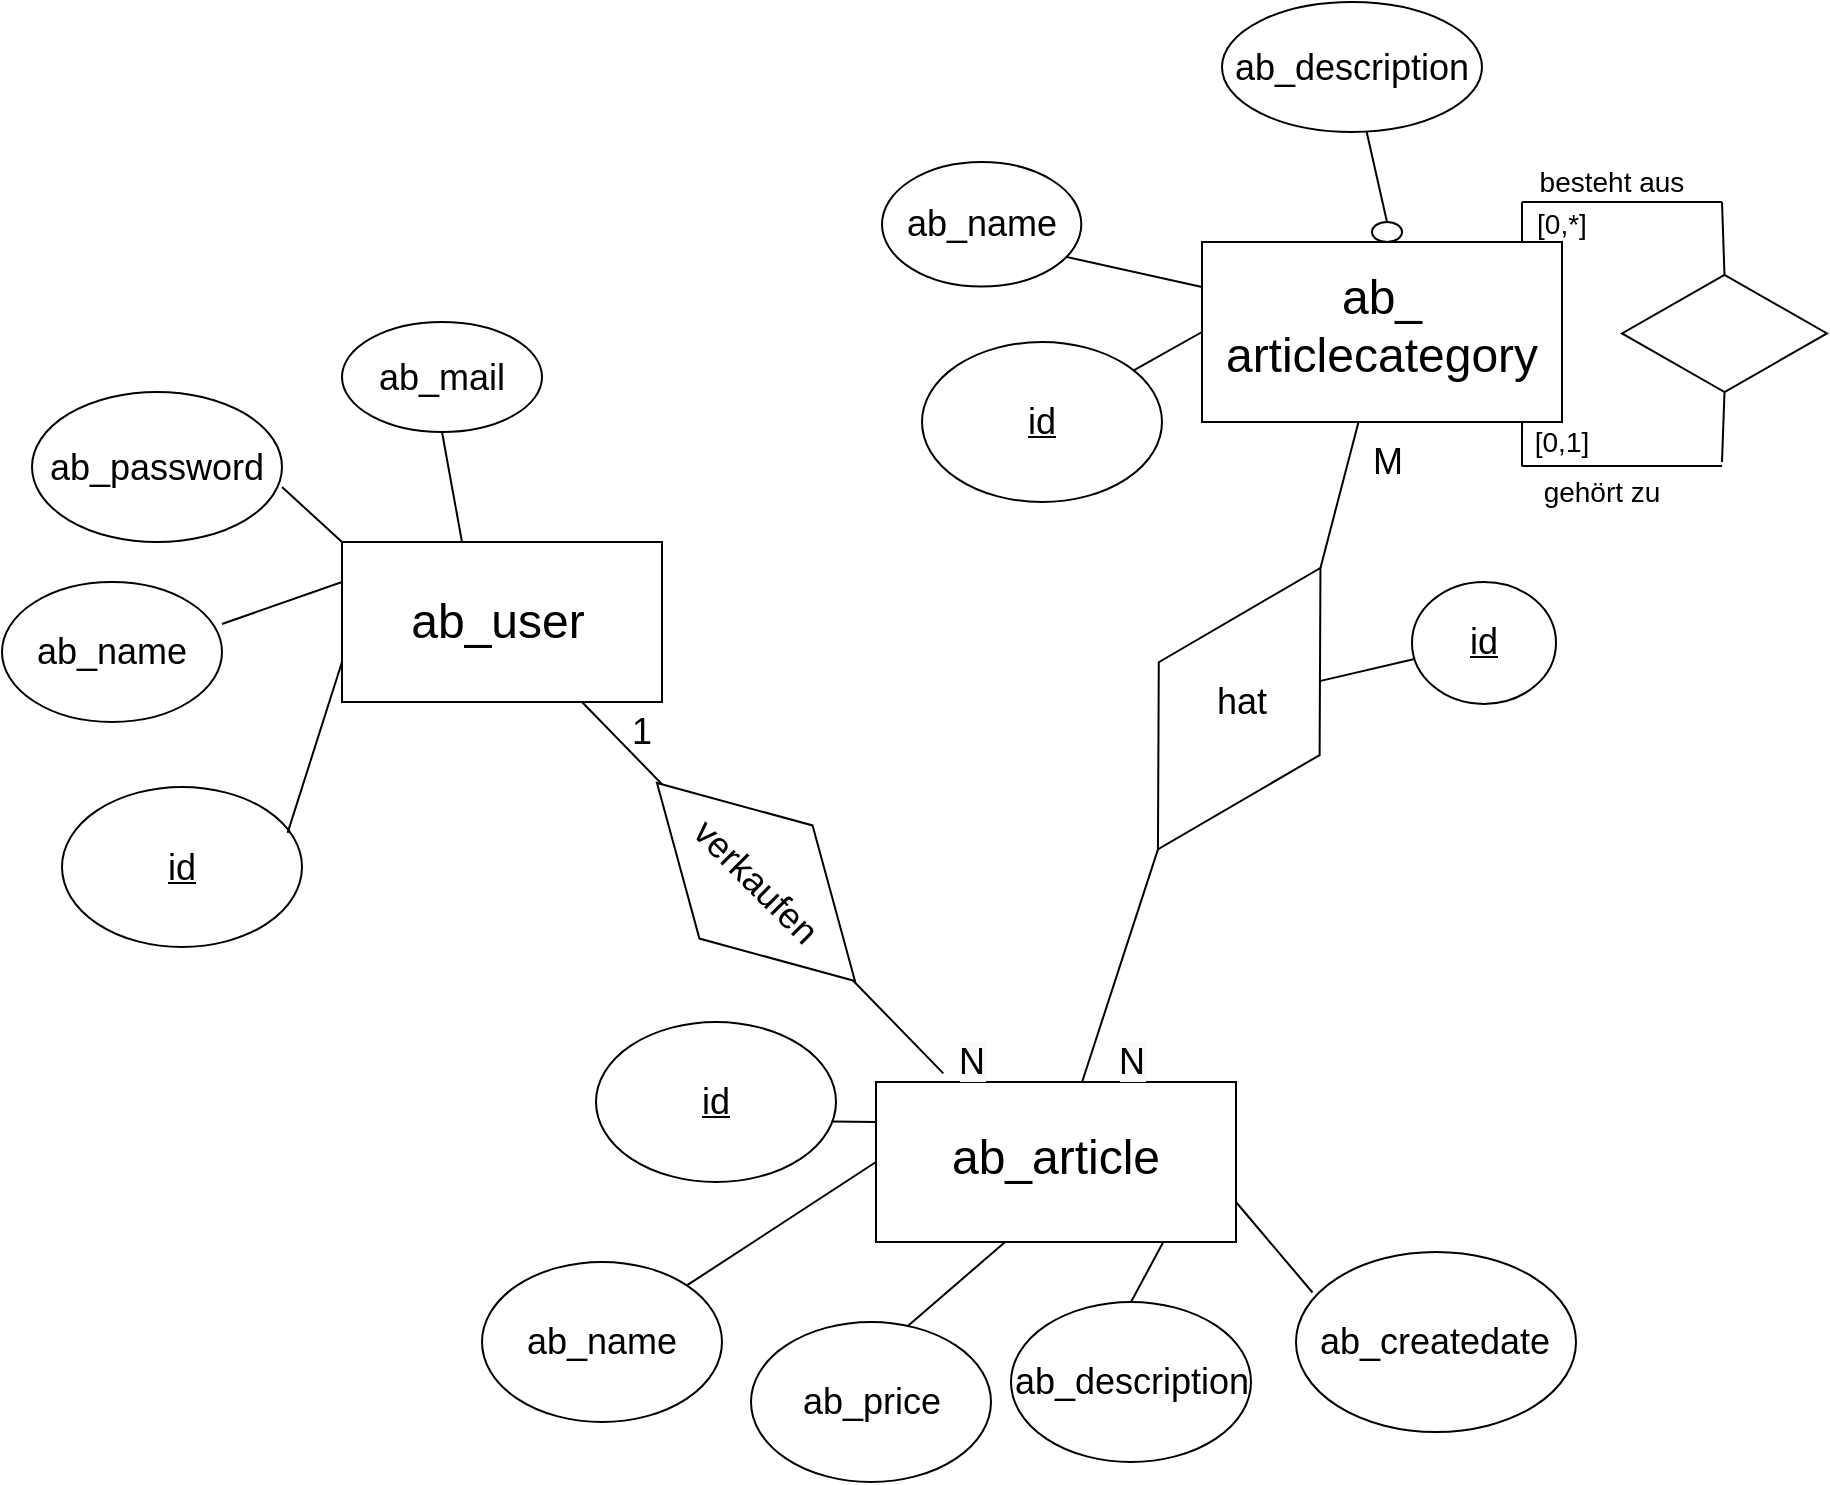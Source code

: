 <mxfile version="14.2.7" type="device"><diagram id="R2lEEEUBdFMjLlhIrx00" name="Page-1"><mxGraphModel dx="2333" dy="1883" grid="1" gridSize="10" guides="1" tooltips="1" connect="1" arrows="1" fold="1" page="1" pageScale="1" pageWidth="850" pageHeight="1100" math="0" shadow="0" extFonts="Permanent Marker^https://fonts.googleapis.com/css?family=Permanent+Marker"><root><mxCell id="0"/><mxCell id="1" parent="0"/><mxCell id="Okcm56Czux84VyeC6vHA-41" value="" style="ellipse;whiteSpace=wrap;html=1;" parent="1" vertex="1"><mxGeometry x="197" y="420" width="120" height="80" as="geometry"/></mxCell><mxCell id="Okcm56Czux84VyeC6vHA-1" value="" style="rounded=0;whiteSpace=wrap;html=1;" parent="1" vertex="1"><mxGeometry x="70" y="180" width="160" height="80" as="geometry"/></mxCell><mxCell id="Okcm56Czux84VyeC6vHA-35" value="&lt;font style=&quot;font-size: 24px&quot;&gt;ab_user&lt;/font&gt;" style="text;html=1;strokeColor=none;fillColor=none;align=center;verticalAlign=middle;whiteSpace=wrap;rounded=0;" parent="1" vertex="1"><mxGeometry x="102.5" y="210" width="90" height="20" as="geometry"/></mxCell><mxCell id="Okcm56Czux84VyeC6vHA-40" value="" style="group" parent="1" vertex="1" connectable="0"><mxGeometry x="197" y="420" width="120" height="80" as="geometry"/></mxCell><mxCell id="Okcm56Czux84VyeC6vHA-42" value="&lt;font style=&quot;font-size: 18px&quot;&gt;&lt;u&gt;id&lt;/u&gt;&lt;/font&gt;" style="text;html=1;strokeColor=none;fillColor=none;align=center;verticalAlign=middle;whiteSpace=wrap;rounded=0;" parent="Okcm56Czux84VyeC6vHA-40" vertex="1"><mxGeometry x="20" y="20" width="80" height="40" as="geometry"/></mxCell><mxCell id="Okcm56Czux84VyeC6vHA-77" value="" style="group" parent="1" vertex="1" connectable="0"><mxGeometry x="500" y="30" width="185" height="90" as="geometry"/></mxCell><mxCell id="Okcm56Czux84VyeC6vHA-78" value="" style="rounded=0;whiteSpace=wrap;html=1;" parent="Okcm56Czux84VyeC6vHA-77" vertex="1"><mxGeometry width="180" height="90" as="geometry"/></mxCell><mxCell id="Okcm56Czux84VyeC6vHA-79" value="&lt;font style=&quot;font-size: 24px&quot;&gt;ab_&lt;br&gt;articlecategory&lt;/font&gt;" style="text;html=1;strokeColor=none;fillColor=none;align=center;verticalAlign=middle;whiteSpace=wrap;rounded=0;" parent="Okcm56Czux84VyeC6vHA-77" vertex="1"><mxGeometry x="45" y="22.5" width="90" height="39.375" as="geometry"/></mxCell><mxCell id="Okcm56Czux84VyeC6vHA-93" value="" style="endArrow=none;html=1;exitX=1;exitY=0.25;exitDx=0;exitDy=0;entryX=0;entryY=0.25;entryDx=0;entryDy=0;" parent="1" source="Okcm56Czux84VyeC6vHA-34" target="Okcm56Czux84VyeC6vHA-1" edge="1"><mxGeometry width="50" height="50" relative="1" as="geometry"><mxPoint x="-5" y="215" as="sourcePoint"/><mxPoint x="35.84" y="172.36" as="targetPoint"/></mxGeometry></mxCell><mxCell id="Okcm56Czux84VyeC6vHA-110" value="" style="endArrow=none;html=1;exitX=0.983;exitY=0.622;exitDx=0;exitDy=0;entryX=0;entryY=0.25;entryDx=0;entryDy=0;exitPerimeter=0;" parent="1" source="Okcm56Czux84VyeC6vHA-41" target="Okcm56Czux84VyeC6vHA-124" edge="1"><mxGeometry width="50" height="50" relative="1" as="geometry"><mxPoint x="637" y="200" as="sourcePoint"/><mxPoint x="687" y="150" as="targetPoint"/></mxGeometry></mxCell><mxCell id="Okcm56Czux84VyeC6vHA-111" value="" style="ellipse;whiteSpace=wrap;html=1;" parent="1" vertex="1"><mxGeometry x="274.5" y="570" width="120" height="80" as="geometry"/></mxCell><mxCell id="Okcm56Czux84VyeC6vHA-112" value="" style="group" parent="1" vertex="1" connectable="0"><mxGeometry x="274.5" y="570" width="120" height="80" as="geometry"/></mxCell><mxCell id="Okcm56Czux84VyeC6vHA-113" value="&lt;font style=&quot;font-size: 18px&quot;&gt;ab_price&lt;/font&gt;" style="text;html=1;strokeColor=none;fillColor=none;align=center;verticalAlign=middle;whiteSpace=wrap;rounded=0;" parent="Okcm56Czux84VyeC6vHA-112" vertex="1"><mxGeometry x="20" y="20" width="80" height="40" as="geometry"/></mxCell><mxCell id="Okcm56Czux84VyeC6vHA-114" value="" style="ellipse;whiteSpace=wrap;html=1;" parent="1" vertex="1"><mxGeometry x="404.5" y="560" width="120" height="80" as="geometry"/></mxCell><mxCell id="Okcm56Czux84VyeC6vHA-115" value="" style="group" parent="1" vertex="1" connectable="0"><mxGeometry x="404.5" y="560" width="120" height="80" as="geometry"/></mxCell><mxCell id="Okcm56Czux84VyeC6vHA-116" value="&lt;span style=&quot;font-size: 18px&quot;&gt;ab_description&lt;/span&gt;" style="text;html=1;strokeColor=none;fillColor=none;align=center;verticalAlign=middle;whiteSpace=wrap;rounded=0;" parent="Okcm56Czux84VyeC6vHA-115" vertex="1"><mxGeometry x="20" y="20" width="80" height="40" as="geometry"/></mxCell><mxCell id="Okcm56Czux84VyeC6vHA-132" value="" style="endArrow=none;html=1;exitX=0.5;exitY=0;exitDx=0;exitDy=0;" parent="Okcm56Czux84VyeC6vHA-115" source="Okcm56Czux84VyeC6vHA-114" edge="1"><mxGeometry width="50" height="50" relative="1" as="geometry"><mxPoint x="-17.504" y="29.996" as="sourcePoint"/><mxPoint x="77.07" y="-31.72" as="targetPoint"/></mxGeometry></mxCell><mxCell id="Okcm56Czux84VyeC6vHA-120" value="" style="ellipse;whiteSpace=wrap;html=1;" parent="1" vertex="1"><mxGeometry x="140" y="540" width="120" height="80" as="geometry"/></mxCell><mxCell id="Okcm56Czux84VyeC6vHA-121" value="" style="group" parent="1" vertex="1" connectable="0"><mxGeometry x="140" y="540" width="120" height="80" as="geometry"/></mxCell><mxCell id="Okcm56Czux84VyeC6vHA-122" value="&lt;span style=&quot;font-size: 18px&quot;&gt;ab_name&lt;/span&gt;" style="text;html=1;strokeColor=none;fillColor=none;align=center;verticalAlign=middle;whiteSpace=wrap;rounded=0;" parent="Okcm56Czux84VyeC6vHA-121" vertex="1"><mxGeometry x="20" y="20" width="80" height="40" as="geometry"/></mxCell><mxCell id="Okcm56Czux84VyeC6vHA-123" value="" style="group" parent="1" vertex="1" connectable="0"><mxGeometry x="347" y="450" width="170" height="80" as="geometry"/></mxCell><mxCell id="Okcm56Czux84VyeC6vHA-124" value="" style="rounded=0;whiteSpace=wrap;html=1;" parent="Okcm56Czux84VyeC6vHA-123" vertex="1"><mxGeometry x="-10" width="180" height="80" as="geometry"/></mxCell><mxCell id="Okcm56Czux84VyeC6vHA-125" value="&lt;font style=&quot;font-size: 24px&quot;&gt;ab_article&lt;/font&gt;" style="text;html=1;strokeColor=none;fillColor=none;align=center;verticalAlign=middle;whiteSpace=wrap;rounded=0;" parent="Okcm56Czux84VyeC6vHA-123" vertex="1"><mxGeometry x="40" y="20" width="80" height="35" as="geometry"/></mxCell><mxCell id="Okcm56Czux84VyeC6vHA-127" value="" style="endArrow=none;html=1;exitX=1;exitY=0;exitDx=0;exitDy=0;" parent="1" source="Okcm56Czux84VyeC6vHA-120" edge="1"><mxGeometry width="50" height="50" relative="1" as="geometry"><mxPoint x="277" y="520" as="sourcePoint"/><mxPoint x="337" y="490" as="targetPoint"/></mxGeometry></mxCell><mxCell id="Okcm56Czux84VyeC6vHA-131" value="" style="endArrow=none;html=1;exitX=0.651;exitY=0.028;exitDx=0;exitDy=0;exitPerimeter=0;" parent="1" source="Okcm56Czux84VyeC6vHA-111" edge="1"><mxGeometry width="50" height="50" relative="1" as="geometry"><mxPoint x="306.996" y="591.716" as="sourcePoint"/><mxPoint x="401.57" y="530" as="targetPoint"/></mxGeometry></mxCell><mxCell id="Okcm56Czux84VyeC6vHA-144" value="" style="endArrow=none;html=1;exitX=0;exitY=0.5;exitDx=0;exitDy=0;" parent="1" source="Okcm56Czux84VyeC6vHA-170" target="Okcm56Czux84VyeC6vHA-78" edge="1"><mxGeometry width="50" height="50" relative="1" as="geometry"><mxPoint x="500" y="280" as="sourcePoint"/><mxPoint x="650" y="210" as="targetPoint"/></mxGeometry></mxCell><mxCell id="Okcm56Czux84VyeC6vHA-146" value="" style="endArrow=none;html=1;exitX=0;exitY=0.25;exitDx=0;exitDy=0;entryX=1;entryY=0.75;entryDx=0;entryDy=0;" parent="1" source="Okcm56Czux84VyeC6vHA-78" target="jJjJxsA4aJJP4LIh-XQ4-11" edge="1"><mxGeometry width="50" height="50" relative="1" as="geometry"><mxPoint x="510" y="30" as="sourcePoint"/><mxPoint x="476.558" y="50.459" as="targetPoint"/></mxGeometry></mxCell><mxCell id="Okcm56Czux84VyeC6vHA-171" value="" style="endArrow=none;html=1;exitX=0.187;exitY=-0.054;exitDx=0;exitDy=0;exitPerimeter=0;entryX=0.75;entryY=1;entryDx=0;entryDy=0;" parent="1" target="Okcm56Czux84VyeC6vHA-1" edge="1" source="Okcm56Czux84VyeC6vHA-124"><mxGeometry width="50" height="50" relative="1" as="geometry"><mxPoint x="380" y="420" as="sourcePoint"/><mxPoint x="190" y="330" as="targetPoint"/></mxGeometry></mxCell><mxCell id="BF8QCeDsRPQPLbj_A7F0-4" value="" style="group" parent="1" vertex="1" connectable="0"><mxGeometry x="360" y="80" width="120" height="80" as="geometry"/></mxCell><mxCell id="BF8QCeDsRPQPLbj_A7F0-5" value="" style="ellipse;whiteSpace=wrap;html=1;" parent="BF8QCeDsRPQPLbj_A7F0-4" vertex="1"><mxGeometry width="120" height="80" as="geometry"/></mxCell><mxCell id="BF8QCeDsRPQPLbj_A7F0-6" value="&lt;font style=&quot;font-size: 18px&quot;&gt;&lt;u&gt;id&lt;/u&gt;&lt;/font&gt;" style="text;html=1;strokeColor=none;fillColor=none;align=center;verticalAlign=middle;whiteSpace=wrap;rounded=0;" parent="BF8QCeDsRPQPLbj_A7F0-4" vertex="1"><mxGeometry x="20" y="20" width="80" height="40" as="geometry"/></mxCell><mxCell id="BF8QCeDsRPQPLbj_A7F0-8" value="" style="endArrow=none;html=1;entryX=0;entryY=0.5;entryDx=0;entryDy=0;" parent="1" source="BF8QCeDsRPQPLbj_A7F0-5" target="Okcm56Czux84VyeC6vHA-78" edge="1"><mxGeometry width="50" height="50" relative="1" as="geometry"><mxPoint x="357.103" y="58.901" as="sourcePoint"/><mxPoint x="425" y="70" as="targetPoint"/><Array as="points"/></mxGeometry></mxCell><mxCell id="jJjJxsA4aJJP4LIh-XQ4-20" value="" style="endArrow=none;html=1;entryX=1;entryY=0;entryDx=0;entryDy=0;" edge="1" parent="1" target="Okcm56Czux84VyeC6vHA-78"><mxGeometry width="50" height="50" relative="1" as="geometry"><mxPoint x="680.128" y="29.743" as="sourcePoint"/><mxPoint x="784.235" y="-4.761" as="targetPoint"/></mxGeometry></mxCell><mxCell id="jJjJxsA4aJJP4LIh-XQ4-22" value="" style="group" vertex="1" connectable="0" parent="1"><mxGeometry x="-70" y="302.5" width="120" height="80" as="geometry"/></mxCell><mxCell id="Okcm56Czux84VyeC6vHA-18" value="" style="ellipse;whiteSpace=wrap;html=1;" parent="jJjJxsA4aJJP4LIh-XQ4-22" vertex="1"><mxGeometry width="120" height="80" as="geometry"/></mxCell><mxCell id="jJjJxsA4aJJP4LIh-XQ4-21" value="" style="group" vertex="1" connectable="0" parent="jJjJxsA4aJJP4LIh-XQ4-22"><mxGeometry x="20" y="20" width="80" height="40" as="geometry"/></mxCell><mxCell id="Okcm56Czux84VyeC6vHA-29" value="&lt;font style=&quot;font-size: 18px&quot;&gt;&lt;u&gt;id&lt;/u&gt;&lt;/font&gt;" style="text;html=1;strokeColor=none;fillColor=none;align=center;verticalAlign=middle;whiteSpace=wrap;rounded=0;" parent="jJjJxsA4aJJP4LIh-XQ4-21" vertex="1"><mxGeometry width="80" height="40" as="geometry"/></mxCell><mxCell id="Okcm56Czux84VyeC6vHA-98" value="" style="endArrow=none;html=1;exitX=0.94;exitY=0.287;exitDx=0;exitDy=0;entryX=0;entryY=0.75;entryDx=0;entryDy=0;exitPerimeter=0;" parent="1" source="Okcm56Czux84VyeC6vHA-18" target="Okcm56Czux84VyeC6vHA-1" edge="1"><mxGeometry width="50" height="50" relative="1" as="geometry"><mxPoint x="-30" y="240" as="sourcePoint"/><mxPoint x="20" y="215" as="targetPoint"/></mxGeometry></mxCell><mxCell id="jJjJxsA4aJJP4LIh-XQ4-23" value="" style="group" vertex="1" connectable="0" parent="1"><mxGeometry x="-100" y="200" width="110" height="70" as="geometry"/></mxCell><mxCell id="Okcm56Czux84VyeC6vHA-22" value="" style="ellipse;whiteSpace=wrap;html=1;" parent="jJjJxsA4aJJP4LIh-XQ4-23" vertex="1"><mxGeometry width="110" height="70" as="geometry"/></mxCell><mxCell id="Okcm56Czux84VyeC6vHA-34" value="&lt;font style=&quot;font-size: 18px&quot;&gt;ab_name&lt;/font&gt;" style="text;html=1;strokeColor=none;fillColor=none;align=center;verticalAlign=middle;whiteSpace=wrap;rounded=0;" parent="jJjJxsA4aJJP4LIh-XQ4-23" vertex="1"><mxGeometry y="7" width="110" height="56" as="geometry"/></mxCell><mxCell id="jJjJxsA4aJJP4LIh-XQ4-24" value="" style="group" vertex="1" connectable="0" parent="1"><mxGeometry x="-85" y="105" width="155.29" height="75" as="geometry"/></mxCell><mxCell id="Okcm56Czux84VyeC6vHA-20" value="" style="ellipse;whiteSpace=wrap;html=1;" parent="jJjJxsA4aJJP4LIh-XQ4-24" vertex="1"><mxGeometry width="124.997" height="75" as="geometry"/></mxCell><mxCell id="Okcm56Czux84VyeC6vHA-27" value="&lt;span style=&quot;font-size: 18px&quot;&gt;ab_password&lt;/span&gt;" style="text;html=1;strokeColor=none;fillColor=none;align=center;verticalAlign=middle;whiteSpace=wrap;rounded=0;" parent="jJjJxsA4aJJP4LIh-XQ4-24" vertex="1"><mxGeometry x="18.75" y="21.875" width="87.498" height="31.25" as="geometry"/></mxCell><mxCell id="Okcm56Czux84VyeC6vHA-99" value="" style="endArrow=none;html=1;" parent="jJjJxsA4aJJP4LIh-XQ4-24" edge="1"><mxGeometry width="50" height="50" relative="1" as="geometry"><mxPoint x="124.997" y="47.5" as="sourcePoint"/><mxPoint x="155" y="75" as="targetPoint"/></mxGeometry></mxCell><mxCell id="jJjJxsA4aJJP4LIh-XQ4-28" value="" style="group" vertex="1" connectable="0" parent="1"><mxGeometry x="70" y="70" width="100" height="95" as="geometry"/></mxCell><mxCell id="jJjJxsA4aJJP4LIh-XQ4-27" value="" style="group" vertex="1" connectable="0" parent="jJjJxsA4aJJP4LIh-XQ4-28"><mxGeometry width="100" height="55" as="geometry"/></mxCell><mxCell id="Okcm56Czux84VyeC6vHA-7" value="" style="ellipse;whiteSpace=wrap;html=1;" parent="jJjJxsA4aJJP4LIh-XQ4-27" vertex="1"><mxGeometry width="100" height="55" as="geometry"/></mxCell><mxCell id="Okcm56Czux84VyeC6vHA-30" value="&lt;font style=&quot;font-size: 18px&quot;&gt;ab_mail&lt;/font&gt;" style="text;html=1;strokeColor=none;fillColor=none;align=center;verticalAlign=middle;whiteSpace=wrap;rounded=0;" parent="jJjJxsA4aJJP4LIh-XQ4-27" vertex="1"><mxGeometry x="10" y="7.5" width="80" height="40" as="geometry"/></mxCell><mxCell id="Okcm56Czux84VyeC6vHA-94" value="" style="endArrow=none;html=1;exitX=0.5;exitY=1;exitDx=0;exitDy=0;entryX=0.375;entryY=0;entryDx=0;entryDy=0;entryPerimeter=0;" parent="1" target="Okcm56Czux84VyeC6vHA-1" edge="1" source="Okcm56Czux84VyeC6vHA-7"><mxGeometry width="50" height="50" relative="1" as="geometry"><mxPoint x="138" y="125" as="sourcePoint"/><mxPoint x="168" y="165" as="targetPoint"/></mxGeometry></mxCell><mxCell id="jJjJxsA4aJJP4LIh-XQ4-29" value="" style="group" vertex="1" connectable="0" parent="1"><mxGeometry x="547" y="535" width="140" height="90" as="geometry"/></mxCell><mxCell id="jJjJxsA4aJJP4LIh-XQ4-3" value="" style="ellipse;whiteSpace=wrap;html=1;" vertex="1" parent="jJjJxsA4aJJP4LIh-XQ4-29"><mxGeometry width="140" height="90" as="geometry"/></mxCell><mxCell id="jJjJxsA4aJJP4LIh-XQ4-1" value="&lt;font style=&quot;font-size: 18px&quot;&gt;ab_createdate&lt;/font&gt;" style="text;html=1;strokeColor=none;fillColor=none;align=center;verticalAlign=middle;whiteSpace=wrap;rounded=0;" vertex="1" parent="jJjJxsA4aJJP4LIh-XQ4-29"><mxGeometry x="23.333" y="22.5" width="93.333" height="45" as="geometry"/></mxCell><mxCell id="jJjJxsA4aJJP4LIh-XQ4-30" value="" style="endArrow=none;html=1;exitX=1;exitY=0.75;exitDx=0;exitDy=0;entryX=0.059;entryY=0.225;entryDx=0;entryDy=0;entryPerimeter=0;" edge="1" parent="1" source="Okcm56Czux84VyeC6vHA-124" target="jJjJxsA4aJJP4LIh-XQ4-3"><mxGeometry width="50" height="50" relative="1" as="geometry"><mxPoint x="437" y="460" as="sourcePoint"/><mxPoint x="371" y="420" as="targetPoint"/></mxGeometry></mxCell><mxCell id="jJjJxsA4aJJP4LIh-XQ4-31" value="" style="group" vertex="1" connectable="0" parent="1"><mxGeometry x="510" y="-90" width="130" height="65" as="geometry"/></mxCell><mxCell id="jJjJxsA4aJJP4LIh-XQ4-4" value="" style="ellipse;whiteSpace=wrap;html=1;" vertex="1" parent="jJjJxsA4aJJP4LIh-XQ4-31"><mxGeometry width="130" height="65" as="geometry"/></mxCell><mxCell id="jJjJxsA4aJJP4LIh-XQ4-10" value="&lt;font style=&quot;font-size: 18px&quot;&gt;ab_description&lt;/font&gt;" style="text;html=1;strokeColor=none;fillColor=none;align=center;verticalAlign=middle;whiteSpace=wrap;rounded=0;" vertex="1" parent="jJjJxsA4aJJP4LIh-XQ4-31"><mxGeometry x="13" y="8.864" width="104" height="47.273" as="geometry"/></mxCell><mxCell id="jJjJxsA4aJJP4LIh-XQ4-33" value="" style="group" vertex="1" connectable="0" parent="1"><mxGeometry x="340" y="-10" width="99.65" height="62.28" as="geometry"/></mxCell><mxCell id="jJjJxsA4aJJP4LIh-XQ4-7" value="" style="ellipse;whiteSpace=wrap;html=1;" vertex="1" parent="jJjJxsA4aJJP4LIh-XQ4-33"><mxGeometry width="99.65" height="62.28" as="geometry"/></mxCell><mxCell id="jJjJxsA4aJJP4LIh-XQ4-11" value="&lt;font style=&quot;font-size: 18px&quot;&gt;ab_name&lt;/font&gt;" style="text;html=1;strokeColor=none;fillColor=none;align=center;verticalAlign=middle;whiteSpace=wrap;rounded=0;" vertex="1" parent="jJjJxsA4aJJP4LIh-XQ4-33"><mxGeometry x="25.35" y="6.14" width="49.65" height="50" as="geometry"/></mxCell><mxCell id="jJjJxsA4aJJP4LIh-XQ4-41" value="" style="endArrow=none;html=1;entryX=0.5;entryY=0;entryDx=0;entryDy=0;" edge="1" parent="1" source="jJjJxsA4aJJP4LIh-XQ4-4" target="jJjJxsA4aJJP4LIh-XQ4-42"><mxGeometry width="50" height="50" relative="1" as="geometry"><mxPoint x="580" y="-22" as="sourcePoint"/><mxPoint x="597.7" y="10.63" as="targetPoint"/></mxGeometry></mxCell><mxCell id="jJjJxsA4aJJP4LIh-XQ4-42" value="" style="ellipse;whiteSpace=wrap;html=1;" vertex="1" parent="1"><mxGeometry x="585" y="20" width="15" height="10" as="geometry"/></mxCell><mxCell id="jJjJxsA4aJJP4LIh-XQ4-43" value="&lt;font style=&quot;font-size: 18px&quot;&gt;verkaufen&lt;/font&gt;" style="rhombus;whiteSpace=wrap;html=1;rotation=45;" vertex="1" parent="1"><mxGeometry x="207" y="310" width="140" height="80" as="geometry"/></mxCell><mxCell id="jJjJxsA4aJJP4LIh-XQ4-44" value="&lt;font style=&quot;font-size: 18px&quot;&gt;1&lt;/font&gt;" style="text;html=1;strokeColor=none;fillColor=none;align=center;verticalAlign=middle;whiteSpace=wrap;rounded=0;" vertex="1" parent="1"><mxGeometry x="200" y="265" width="40" height="20" as="geometry"/></mxCell><mxCell id="jJjJxsA4aJJP4LIh-XQ4-45" value="&#10;&#10;&lt;span style=&quot;color: rgb(0, 0, 0); font-family: helvetica; font-size: 18px; font-style: normal; font-weight: 400; letter-spacing: normal; text-align: center; text-indent: 0px; text-transform: none; word-spacing: 0px; background-color: rgb(248, 249, 250); display: inline; float: none;&quot;&gt;N&lt;/span&gt;&#10;&#10;" style="text;html=1;strokeColor=none;fillColor=none;align=center;verticalAlign=middle;whiteSpace=wrap;rounded=0;" vertex="1" parent="1"><mxGeometry x="364.5" y="430" width="40" height="20" as="geometry"/></mxCell><mxCell id="jJjJxsA4aJJP4LIh-XQ4-48" value="" style="endArrow=none;html=1;entryX=1;entryY=0.5;entryDx=0;entryDy=0;" edge="1" parent="1" source="Okcm56Czux84VyeC6vHA-124" target="Okcm56Czux84VyeC6vHA-170"><mxGeometry width="50" height="50" relative="1" as="geometry"><mxPoint x="430" y="410" as="sourcePoint"/><mxPoint x="696.48" y="420.0" as="targetPoint"/></mxGeometry></mxCell><mxCell id="Okcm56Czux84VyeC6vHA-170" value="" style="rhombus;whiteSpace=wrap;html=1;rotation=120;" parent="1" vertex="1"><mxGeometry x="437.35" y="216.89" width="162.5" height="92.86" as="geometry"/></mxCell><mxCell id="jJjJxsA4aJJP4LIh-XQ4-51" value="&#10;&#10;&lt;span style=&quot;color: rgb(0, 0, 0); font-family: helvetica; font-size: 18px; font-style: normal; font-weight: 400; letter-spacing: normal; text-align: center; text-indent: 0px; text-transform: none; word-spacing: 0px; background-color: rgb(248, 249, 250); display: inline; float: none;&quot;&gt;N&lt;/span&gt;&#10;&#10;" style="text;html=1;strokeColor=none;fillColor=none;align=center;verticalAlign=middle;whiteSpace=wrap;rounded=0;" vertex="1" parent="1"><mxGeometry x="444.5" y="430" width="40" height="20" as="geometry"/></mxCell><mxCell id="jJjJxsA4aJJP4LIh-XQ4-52" value="&lt;font style=&quot;font-size: 18px&quot;&gt;M&lt;/font&gt;" style="text;html=1;strokeColor=none;fillColor=none;align=center;verticalAlign=middle;whiteSpace=wrap;rounded=0;" vertex="1" parent="1"><mxGeometry x="572.5" y="130" width="40" height="20" as="geometry"/></mxCell><mxCell id="jJjJxsA4aJJP4LIh-XQ4-54" value="&lt;font style=&quot;font-size: 18px&quot;&gt;hat&lt;/font&gt;" style="text;html=1;strokeColor=none;fillColor=none;align=center;verticalAlign=middle;whiteSpace=wrap;rounded=0;" vertex="1" parent="1"><mxGeometry x="500" y="250" width="40" height="20" as="geometry"/></mxCell><mxCell id="jJjJxsA4aJJP4LIh-XQ4-55" value="" style="group" vertex="1" connectable="0" parent="1"><mxGeometry x="557" y="200" width="120" height="80" as="geometry"/></mxCell><mxCell id="Okcm56Czux84VyeC6vHA-46" value="" style="group" parent="jJjJxsA4aJJP4LIh-XQ4-55" vertex="1" connectable="0"><mxGeometry x="48" width="72" height="60.952" as="geometry"/></mxCell><mxCell id="Okcm56Czux84VyeC6vHA-47" value="" style="ellipse;whiteSpace=wrap;html=1;" parent="Okcm56Czux84VyeC6vHA-46" vertex="1"><mxGeometry width="72" height="60.952" as="geometry"/></mxCell><mxCell id="Okcm56Czux84VyeC6vHA-48" value="&lt;font style=&quot;font-size: 18px&quot;&gt;&lt;u&gt;id&lt;/u&gt;&lt;/font&gt;" style="text;html=1;strokeColor=none;fillColor=none;align=center;verticalAlign=middle;whiteSpace=wrap;rounded=0;" parent="Okcm56Czux84VyeC6vHA-46" vertex="1"><mxGeometry x="12" y="15.238" width="48" height="30.476" as="geometry"/></mxCell><mxCell id="jJjJxsA4aJJP4LIh-XQ4-58" value="" style="endArrow=none;html=1;" edge="1" parent="1"><mxGeometry width="50" height="50" relative="1" as="geometry"><mxPoint x="760" y="142" as="sourcePoint"/><mxPoint x="660" y="142" as="targetPoint"/></mxGeometry></mxCell><mxCell id="jJjJxsA4aJJP4LIh-XQ4-59" value="" style="rhombus;whiteSpace=wrap;html=1;rotation=-180;" vertex="1" parent="1"><mxGeometry x="710" y="46.43" width="102.5" height="58.57" as="geometry"/></mxCell><mxCell id="jJjJxsA4aJJP4LIh-XQ4-60" value="" style="endArrow=none;html=1;" edge="1" parent="1"><mxGeometry width="50" height="50" relative="1" as="geometry"><mxPoint x="760" y="10" as="sourcePoint"/><mxPoint x="660" y="10" as="targetPoint"/></mxGeometry></mxCell><mxCell id="jJjJxsA4aJJP4LIh-XQ4-61" value="" style="endArrow=none;html=1;exitX=0.5;exitY=1;exitDx=0;exitDy=0;" edge="1" parent="1" source="jJjJxsA4aJJP4LIh-XQ4-59"><mxGeometry width="50" height="50" relative="1" as="geometry"><mxPoint x="760" y="50" as="sourcePoint"/><mxPoint x="760" y="10" as="targetPoint"/></mxGeometry></mxCell><mxCell id="jJjJxsA4aJJP4LIh-XQ4-63" value="&lt;font style=&quot;font-size: 14px&quot;&gt;gehört zu&lt;/font&gt;" style="text;html=1;strokeColor=none;fillColor=none;align=center;verticalAlign=middle;whiteSpace=wrap;rounded=0;" vertex="1" parent="1"><mxGeometry x="660" y="145" width="80" height="20" as="geometry"/></mxCell><mxCell id="jJjJxsA4aJJP4LIh-XQ4-64" value="&lt;font style=&quot;font-size: 14px&quot;&gt;[0,*]&lt;/font&gt;" style="text;html=1;strokeColor=none;fillColor=none;align=center;verticalAlign=middle;whiteSpace=wrap;rounded=0;" vertex="1" parent="1"><mxGeometry x="660" y="11.14" width="40" height="20" as="geometry"/></mxCell><mxCell id="jJjJxsA4aJJP4LIh-XQ4-65" value="&lt;font style=&quot;font-size: 14px&quot;&gt;[0,1]&lt;/font&gt;" style="text;html=1;strokeColor=none;fillColor=none;align=center;verticalAlign=middle;whiteSpace=wrap;rounded=0;" vertex="1" parent="1"><mxGeometry x="660" y="120.0" width="40" height="20" as="geometry"/></mxCell><mxCell id="jJjJxsA4aJJP4LIh-XQ4-68" value="" style="endArrow=none;html=1;exitX=0.5;exitY=0;exitDx=0;exitDy=0;" edge="1" parent="1" source="jJjJxsA4aJJP4LIh-XQ4-59"><mxGeometry width="50" height="50" relative="1" as="geometry"><mxPoint x="770" y="152" as="sourcePoint"/><mxPoint x="760" y="140" as="targetPoint"/></mxGeometry></mxCell><mxCell id="jJjJxsA4aJJP4LIh-XQ4-69" value="" style="endArrow=none;html=1;exitX=0.889;exitY=1;exitDx=0;exitDy=0;exitPerimeter=0;" edge="1" parent="1" source="Okcm56Czux84VyeC6vHA-78"><mxGeometry width="50" height="50" relative="1" as="geometry"><mxPoint x="760" y="142.3" as="sourcePoint"/><mxPoint x="660" y="142.3" as="targetPoint"/></mxGeometry></mxCell><mxCell id="jJjJxsA4aJJP4LIh-XQ4-71" value="" style="endArrow=none;html=1;" edge="1" parent="1"><mxGeometry width="50" height="50" relative="1" as="geometry"><mxPoint x="660" y="10" as="sourcePoint"/><mxPoint x="660" y="30.0" as="targetPoint"/></mxGeometry></mxCell><mxCell id="jJjJxsA4aJJP4LIh-XQ4-72" value="&lt;font style=&quot;font-size: 14px&quot;&gt;besteht aus&lt;/font&gt;" style="text;html=1;strokeColor=none;fillColor=none;align=center;verticalAlign=middle;whiteSpace=wrap;rounded=0;" vertex="1" parent="1"><mxGeometry x="660" y="-10" width="90" height="20" as="geometry"/></mxCell><mxCell id="Okcm56Czux84VyeC6vHA-137" value="" style="endArrow=none;html=1;exitX=0.303;exitY=0.199;exitDx=0;exitDy=0;exitPerimeter=0;" parent="1" target="Okcm56Czux84VyeC6vHA-47" edge="1" source="Okcm56Czux84VyeC6vHA-170"><mxGeometry width="50" height="50" relative="1" as="geometry"><mxPoint x="557" y="280" as="sourcePoint"/><mxPoint x="584.391" y="222.857" as="targetPoint"/></mxGeometry></mxCell></root></mxGraphModel></diagram></mxfile>
